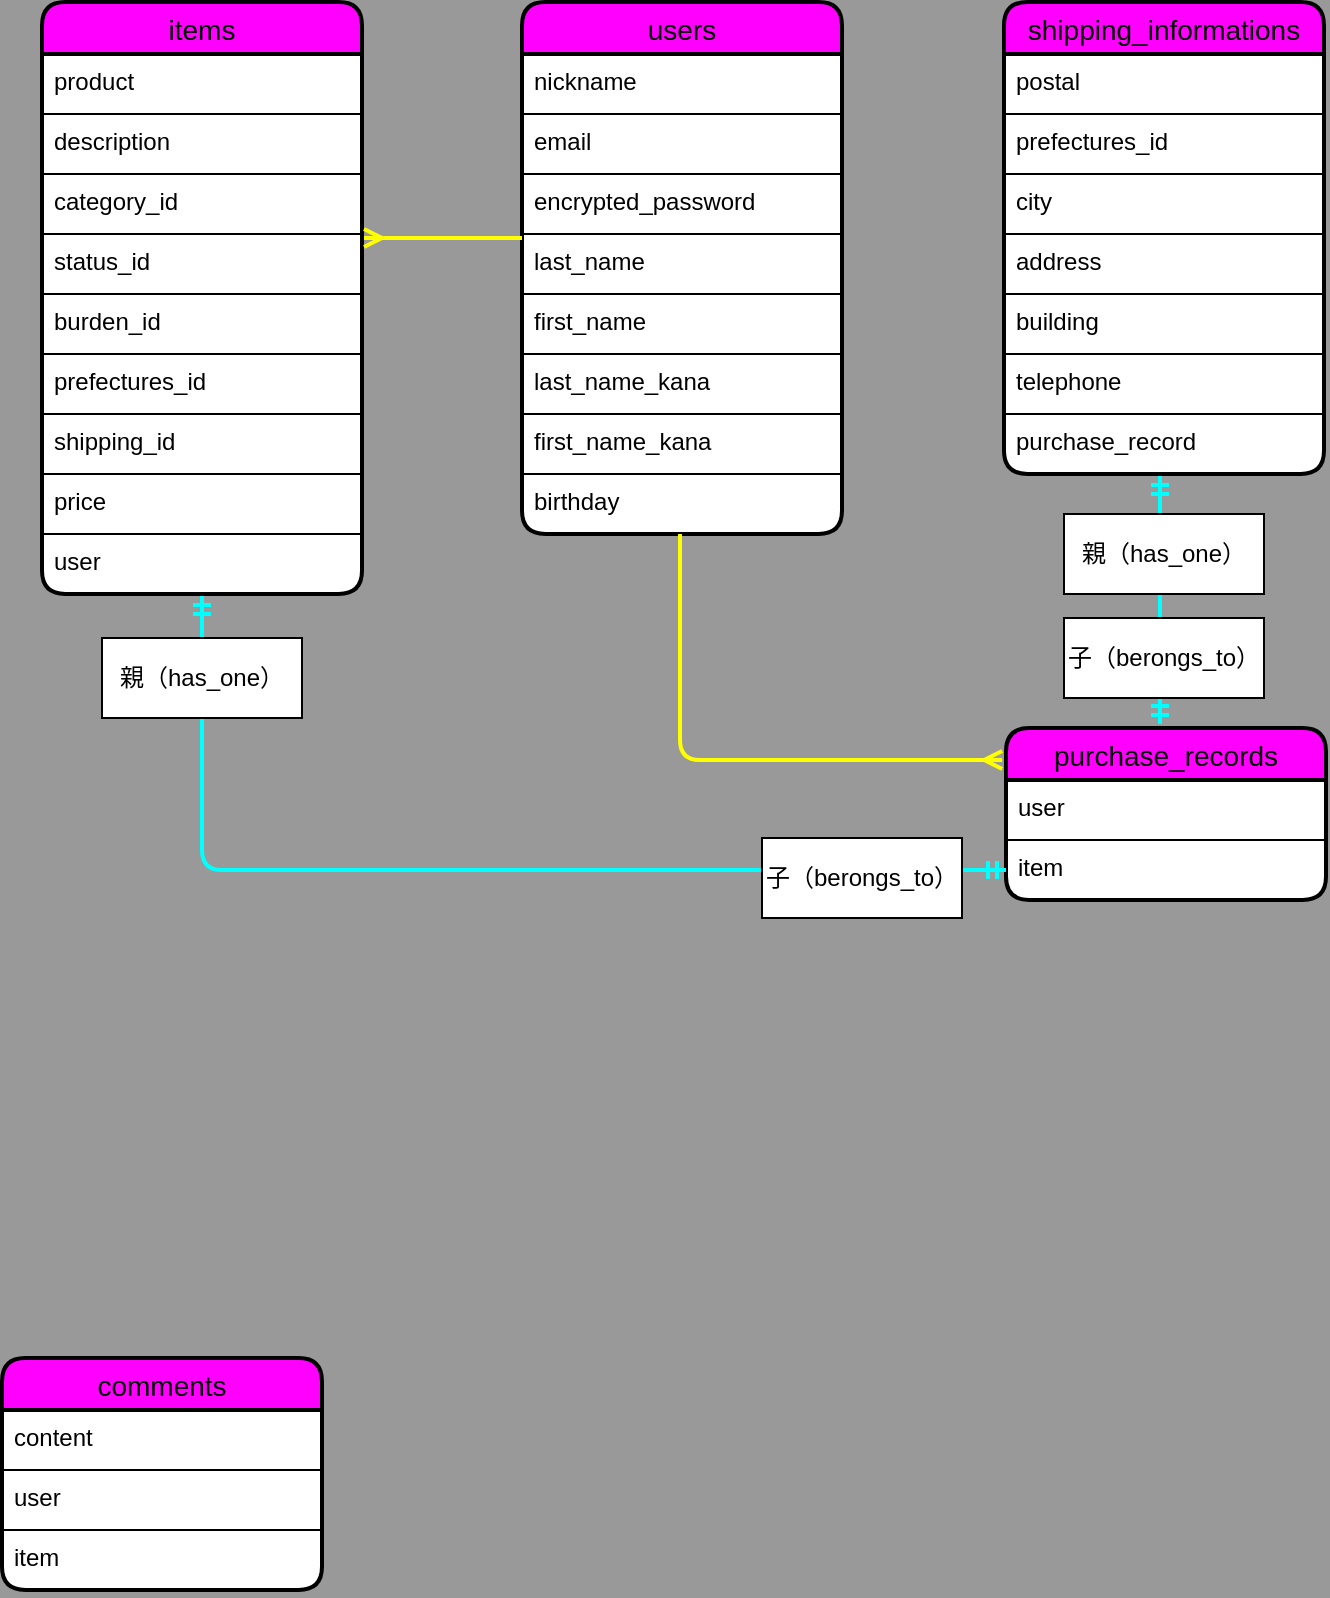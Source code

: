 <mxfile>
    <diagram id="CiGHp5GSf_pI_tUoNSlo" name="ページ1">
        <mxGraphModel dx="728" dy="603" grid="1" gridSize="10" guides="1" tooltips="1" connect="1" arrows="1" fold="1" page="1" pageScale="1" pageWidth="827" pageHeight="1169" background="#999999" math="0" shadow="0">
            <root>
                <mxCell id="0"/>
                <mxCell id="1" parent="0"/>
                <mxCell id="15" value="users" style="swimlane;fontStyle=0;childLayout=stackLayout;horizontal=1;startSize=26;horizontalStack=0;resizeParent=1;resizeParentMax=0;resizeLast=0;collapsible=1;marginBottom=0;align=center;fontSize=14;swimlaneFillColor=default;rounded=1;shadow=0;glass=0;sketch=0;strokeWidth=2;perimeterSpacing=0;fillColor=#FF00FF;strokeColor=#000000;" parent="1" vertex="1">
                    <mxGeometry x="280" y="122" width="160" height="266" as="geometry"/>
                </mxCell>
                <mxCell id="92" value="nickname" style="text;strokeColor=default;fillColor=none;spacingLeft=4;spacingRight=4;overflow=hidden;rotatable=0;points=[[0,0.5],[1,0.5]];portConstraint=eastwest;fontSize=12;" parent="15" vertex="1">
                    <mxGeometry y="26" width="160" height="30" as="geometry"/>
                </mxCell>
                <mxCell id="16" value="email" style="text;strokeColor=default;fillColor=none;spacingLeft=4;spacingRight=4;overflow=hidden;rotatable=0;points=[[0,0.5],[1,0.5]];portConstraint=eastwest;fontSize=12;" parent="15" vertex="1">
                    <mxGeometry y="56" width="160" height="30" as="geometry"/>
                </mxCell>
                <mxCell id="17" value="encrypted_password" style="text;strokeColor=default;fillColor=none;spacingLeft=4;spacingRight=4;overflow=hidden;rotatable=0;points=[[0,0.5],[1,0.5]];portConstraint=eastwest;fontSize=12;rounded=0;" parent="15" vertex="1">
                    <mxGeometry y="86" width="160" height="30" as="geometry"/>
                </mxCell>
                <mxCell id="18" value="last_name" style="text;strokeColor=default;fillColor=none;spacingLeft=4;spacingRight=4;overflow=hidden;rotatable=0;points=[[0,0.5],[1,0.5]];portConstraint=eastwest;fontSize=12;" parent="15" vertex="1">
                    <mxGeometry y="116" width="160" height="30" as="geometry"/>
                </mxCell>
                <mxCell id="90" value="first_name" style="text;strokeColor=default;fillColor=none;spacingLeft=4;spacingRight=4;overflow=hidden;rotatable=0;points=[[0,0.5],[1,0.5]];portConstraint=eastwest;fontSize=12;" parent="15" vertex="1">
                    <mxGeometry y="146" width="160" height="30" as="geometry"/>
                </mxCell>
                <mxCell id="53" value="last_name_kana" style="text;strokeColor=default;fillColor=none;spacingLeft=4;spacingRight=4;overflow=hidden;rotatable=0;points=[[0,0.5],[1,0.5]];portConstraint=eastwest;fontSize=12;" parent="15" vertex="1">
                    <mxGeometry y="176" width="160" height="30" as="geometry"/>
                </mxCell>
                <mxCell id="91" value="first_name_kana" style="text;strokeColor=default;fillColor=none;spacingLeft=4;spacingRight=4;overflow=hidden;rotatable=0;points=[[0,0.5],[1,0.5]];portConstraint=eastwest;fontSize=12;" parent="15" vertex="1">
                    <mxGeometry y="206" width="160" height="30" as="geometry"/>
                </mxCell>
                <mxCell id="54" value="birthday" style="text;strokeColor=none;fillColor=none;spacingLeft=4;spacingRight=4;overflow=hidden;rotatable=0;points=[[0,0.5],[1,0.5]];portConstraint=eastwest;fontSize=12;" parent="15" vertex="1">
                    <mxGeometry y="236" width="160" height="30" as="geometry"/>
                </mxCell>
                <mxCell id="36" value="comments" style="swimlane;fontStyle=0;childLayout=stackLayout;horizontal=1;startSize=26;horizontalStack=0;resizeParent=1;resizeParentMax=0;resizeLast=0;collapsible=1;marginBottom=0;align=center;fontSize=14;swimlaneFillColor=default;rounded=1;shadow=0;glass=0;sketch=0;strokeWidth=2;perimeterSpacing=0;fillColor=#FF00FF;strokeColor=#000000;" parent="1" vertex="1">
                    <mxGeometry x="20" y="800" width="160" height="116" as="geometry"/>
                </mxCell>
                <mxCell id="37" value="content" style="text;strokeColor=default;fillColor=none;spacingLeft=4;spacingRight=4;overflow=hidden;rotatable=0;points=[[0,0.5],[1,0.5]];portConstraint=eastwest;fontSize=12;" parent="36" vertex="1">
                    <mxGeometry y="26" width="160" height="30" as="geometry"/>
                </mxCell>
                <mxCell id="38" value="user" style="text;strokeColor=default;fillColor=none;spacingLeft=4;spacingRight=4;overflow=hidden;rotatable=0;points=[[0,0.5],[1,0.5]];portConstraint=eastwest;fontSize=12;rounded=0;" parent="36" vertex="1">
                    <mxGeometry y="56" width="160" height="30" as="geometry"/>
                </mxCell>
                <mxCell id="89" value="item" style="text;strokeColor=none;fillColor=none;spacingLeft=4;spacingRight=4;overflow=hidden;rotatable=0;points=[[0,0.5],[1,0.5]];portConstraint=eastwest;fontSize=12;" parent="36" vertex="1">
                    <mxGeometry y="86" width="160" height="30" as="geometry"/>
                </mxCell>
                <mxCell id="40" value="items" style="swimlane;fontStyle=0;childLayout=stackLayout;horizontal=1;startSize=26;horizontalStack=0;resizeParent=1;resizeParentMax=0;resizeLast=0;collapsible=1;marginBottom=0;align=center;fontSize=14;swimlaneFillColor=default;rounded=1;shadow=0;glass=0;sketch=0;strokeWidth=2;perimeterSpacing=0;fillColor=#FF00FF;strokeColor=#000000;" parent="1" vertex="1">
                    <mxGeometry x="40" y="122" width="160" height="296" as="geometry"/>
                </mxCell>
                <mxCell id="41" value="product" style="text;strokeColor=default;fillColor=none;spacingLeft=4;spacingRight=4;overflow=hidden;rotatable=0;points=[[0,0.5],[1,0.5]];portConstraint=eastwest;fontSize=12;perimeterSpacing=1;" parent="40" vertex="1">
                    <mxGeometry y="26" width="160" height="30" as="geometry"/>
                </mxCell>
                <mxCell id="42" value="description" style="text;strokeColor=default;fillColor=none;spacingLeft=4;spacingRight=4;overflow=hidden;rotatable=0;points=[[0,0.5],[1,0.5]];portConstraint=eastwest;fontSize=12;rounded=0;perimeterSpacing=1;" parent="40" vertex="1">
                    <mxGeometry y="56" width="160" height="30" as="geometry"/>
                </mxCell>
                <mxCell id="43" value="category_id" style="text;strokeColor=default;fillColor=none;spacingLeft=4;spacingRight=4;overflow=hidden;rotatable=0;points=[[0,0.5],[1,0.5]];portConstraint=eastwest;fontSize=12;perimeterSpacing=1;" parent="40" vertex="1">
                    <mxGeometry y="86" width="160" height="30" as="geometry"/>
                </mxCell>
                <mxCell id="55" value="status_id" style="text;strokeColor=default;fillColor=none;spacingLeft=4;spacingRight=4;overflow=hidden;rotatable=0;points=[[0,0.5],[1,0.5]];portConstraint=eastwest;fontSize=12;perimeterSpacing=1;" parent="40" vertex="1">
                    <mxGeometry y="116" width="160" height="30" as="geometry"/>
                </mxCell>
                <mxCell id="56" value="burden_id" style="text;strokeColor=default;fillColor=none;spacingLeft=4;spacingRight=4;overflow=hidden;rotatable=0;points=[[0,0.5],[1,0.5]];portConstraint=eastwest;fontSize=12;perimeterSpacing=1;" parent="40" vertex="1">
                    <mxGeometry y="146" width="160" height="30" as="geometry"/>
                </mxCell>
                <mxCell id="57" value="prefectures_id" style="text;strokeColor=default;fillColor=none;spacingLeft=4;spacingRight=4;overflow=hidden;rotatable=0;points=[[0,0.5],[1,0.5]];portConstraint=eastwest;fontSize=12;perimeterSpacing=1;" parent="40" vertex="1">
                    <mxGeometry y="176" width="160" height="30" as="geometry"/>
                </mxCell>
                <mxCell id="58" value="shipping_id" style="text;strokeColor=default;fillColor=none;spacingLeft=4;spacingRight=4;overflow=hidden;rotatable=0;points=[[0,0.5],[1,0.5]];portConstraint=eastwest;fontSize=12;perimeterSpacing=1;" parent="40" vertex="1">
                    <mxGeometry y="206" width="160" height="30" as="geometry"/>
                </mxCell>
                <mxCell id="59" value="price" style="text;strokeColor=default;fillColor=none;spacingLeft=4;spacingRight=4;overflow=hidden;rotatable=0;points=[[0,0.5],[1,0.5]];portConstraint=eastwest;fontSize=12;perimeterSpacing=1;" parent="40" vertex="1">
                    <mxGeometry y="236" width="160" height="30" as="geometry"/>
                </mxCell>
                <mxCell id="60" value="user" style="text;strokeColor=none;fillColor=none;spacingLeft=4;spacingRight=4;overflow=hidden;rotatable=0;points=[[0,0.5],[1,0.5]];portConstraint=eastwest;fontSize=12;perimeterSpacing=1;" parent="40" vertex="1">
                    <mxGeometry y="266" width="160" height="30" as="geometry"/>
                </mxCell>
                <mxCell id="44" value="purchase_records" style="swimlane;fontStyle=0;childLayout=stackLayout;horizontal=1;startSize=26;horizontalStack=0;resizeParent=1;resizeParentMax=0;resizeLast=0;collapsible=1;marginBottom=0;align=center;fontSize=14;swimlaneFillColor=default;rounded=1;shadow=0;glass=0;sketch=0;strokeWidth=2;perimeterSpacing=0;fillColor=#FF00FF;strokeColor=#000000;" parent="1" vertex="1">
                    <mxGeometry x="522" y="485" width="160" height="86" as="geometry"/>
                </mxCell>
                <mxCell id="45" value="user" style="text;strokeColor=default;fillColor=none;spacingLeft=4;spacingRight=4;overflow=hidden;rotatable=0;points=[[0,0.5],[1,0.5]];portConstraint=eastwest;fontSize=12;" parent="44" vertex="1">
                    <mxGeometry y="26" width="160" height="30" as="geometry"/>
                </mxCell>
                <mxCell id="46" value="item" style="text;strokeColor=none;fillColor=none;spacingLeft=4;spacingRight=4;overflow=hidden;rotatable=0;points=[[0,0.5],[1,0.5]];portConstraint=eastwest;fontSize=12;rounded=0;" parent="44" vertex="1">
                    <mxGeometry y="56" width="160" height="30" as="geometry"/>
                </mxCell>
                <mxCell id="48" value="shipping_informations" style="swimlane;fontStyle=0;childLayout=stackLayout;horizontal=1;startSize=26;horizontalStack=0;resizeParent=1;resizeParentMax=0;resizeLast=0;collapsible=1;marginBottom=0;align=center;fontSize=14;swimlaneFillColor=default;rounded=1;shadow=0;glass=0;sketch=0;strokeWidth=2;perimeterSpacing=0;fillColor=#FF00FF;strokeColor=#000000;" parent="1" vertex="1">
                    <mxGeometry x="521" y="122" width="160" height="236" as="geometry"/>
                </mxCell>
                <mxCell id="49" value="postal" style="text;strokeColor=default;fillColor=none;spacingLeft=4;spacingRight=4;overflow=hidden;rotatable=0;points=[[0,0.5],[1,0.5]];portConstraint=eastwest;fontSize=12;" parent="48" vertex="1">
                    <mxGeometry y="26" width="160" height="30" as="geometry"/>
                </mxCell>
                <mxCell id="50" value="prefectures_id" style="text;strokeColor=default;fillColor=none;spacingLeft=4;spacingRight=4;overflow=hidden;rotatable=0;points=[[0,0.5],[1,0.5]];portConstraint=eastwest;fontSize=12;rounded=0;" parent="48" vertex="1">
                    <mxGeometry y="56" width="160" height="30" as="geometry"/>
                </mxCell>
                <mxCell id="51" value="city" style="text;strokeColor=default;fillColor=none;spacingLeft=4;spacingRight=4;overflow=hidden;rotatable=0;points=[[0,0.5],[1,0.5]];portConstraint=eastwest;fontSize=12;" parent="48" vertex="1">
                    <mxGeometry y="86" width="160" height="30" as="geometry"/>
                </mxCell>
                <mxCell id="72" value="address" style="text;strokeColor=default;fillColor=none;spacingLeft=4;spacingRight=4;overflow=hidden;rotatable=0;points=[[0,0.5],[1,0.5]];portConstraint=eastwest;fontSize=12;" parent="48" vertex="1">
                    <mxGeometry y="116" width="160" height="30" as="geometry"/>
                </mxCell>
                <mxCell id="81" value="building" style="text;strokeColor=default;fillColor=none;spacingLeft=4;spacingRight=4;overflow=hidden;rotatable=0;points=[[0,0.5],[1,0.5]];portConstraint=eastwest;fontSize=12;" parent="48" vertex="1">
                    <mxGeometry y="146" width="160" height="30" as="geometry"/>
                </mxCell>
                <mxCell id="75" value="telephone" style="text;strokeColor=default;fillColor=none;spacingLeft=4;spacingRight=4;overflow=hidden;rotatable=0;points=[[0,0.5],[1,0.5]];portConstraint=eastwest;fontSize=12;" parent="48" vertex="1">
                    <mxGeometry y="176" width="160" height="30" as="geometry"/>
                </mxCell>
                <mxCell id="84" value="purchase_record" style="text;strokeColor=none;fillColor=none;spacingLeft=4;spacingRight=4;overflow=hidden;rotatable=0;points=[[0,0.5],[1,0.5]];portConstraint=eastwest;fontSize=12;" parent="48" vertex="1">
                    <mxGeometry y="206" width="160" height="30" as="geometry"/>
                </mxCell>
                <mxCell id="67" value="" style="fontSize=12;html=1;endArrow=ERmany;strokeColor=#FFFF00;strokeWidth=2;" parent="1" edge="1">
                    <mxGeometry width="100" height="100" relative="1" as="geometry">
                        <mxPoint x="280" y="240" as="sourcePoint"/>
                        <mxPoint x="201" y="240" as="targetPoint"/>
                    </mxGeometry>
                </mxCell>
                <mxCell id="79" value="" style="edgeStyle=orthogonalEdgeStyle;fontSize=12;html=1;endArrow=ERmandOne;startArrow=ERmandOne;strokeColor=#00FFFF;strokeWidth=2;elbow=vertical;entryX=0;entryY=0.5;entryDx=0;entryDy=0;" parent="1" edge="1" target="46">
                    <mxGeometry width="100" height="100" relative="1" as="geometry">
                        <mxPoint x="120" y="419" as="sourcePoint"/>
                        <mxPoint x="523" y="582" as="targetPoint"/>
                        <Array as="points">
                            <mxPoint x="120" y="556"/>
                        </Array>
                    </mxGeometry>
                </mxCell>
                <mxCell id="95" value="" style="fontSize=12;html=1;endArrow=ERmandOne;startArrow=ERmandOne;strokeColor=#00FFFF;strokeWidth=2;" parent="1" edge="1">
                    <mxGeometry width="100" height="100" relative="1" as="geometry">
                        <mxPoint x="599" y="483" as="sourcePoint"/>
                        <mxPoint x="599" y="359" as="targetPoint"/>
                    </mxGeometry>
                </mxCell>
                <mxCell id="99" value="" style="fontSize=12;html=1;endArrow=ERmany;strokeColor=#FFFF00;strokeWidth=2;edgeStyle=orthogonalEdgeStyle;exitX=0.5;exitY=1.167;exitDx=0;exitDy=0;exitPerimeter=0;entryX=-0.012;entryY=0.186;entryDx=0;entryDy=0;entryPerimeter=0;" edge="1" parent="1" target="44">
                    <mxGeometry width="100" height="100" relative="1" as="geometry">
                        <mxPoint x="359" y="388.01" as="sourcePoint"/>
                        <mxPoint x="522" y="510" as="targetPoint"/>
                        <Array as="points">
                            <mxPoint x="359" y="501"/>
                        </Array>
                    </mxGeometry>
                </mxCell>
                <mxCell id="100" value="親（has_one）" style="whiteSpace=wrap;html=1;align=center;" vertex="1" parent="1">
                    <mxGeometry x="70" y="440" width="100" height="40" as="geometry"/>
                </mxCell>
                <mxCell id="101" value="親（has_one）" style="whiteSpace=wrap;html=1;align=center;" vertex="1" parent="1">
                    <mxGeometry x="551" y="378" width="100" height="40" as="geometry"/>
                </mxCell>
                <mxCell id="102" value="子（berongs_to）" style="whiteSpace=wrap;html=1;align=center;" vertex="1" parent="1">
                    <mxGeometry x="400" y="540" width="100" height="40" as="geometry"/>
                </mxCell>
                <mxCell id="103" value="子（berongs_to）" style="whiteSpace=wrap;html=1;align=center;" vertex="1" parent="1">
                    <mxGeometry x="551" y="430" width="100" height="40" as="geometry"/>
                </mxCell>
            </root>
        </mxGraphModel>
    </diagram>
</mxfile>